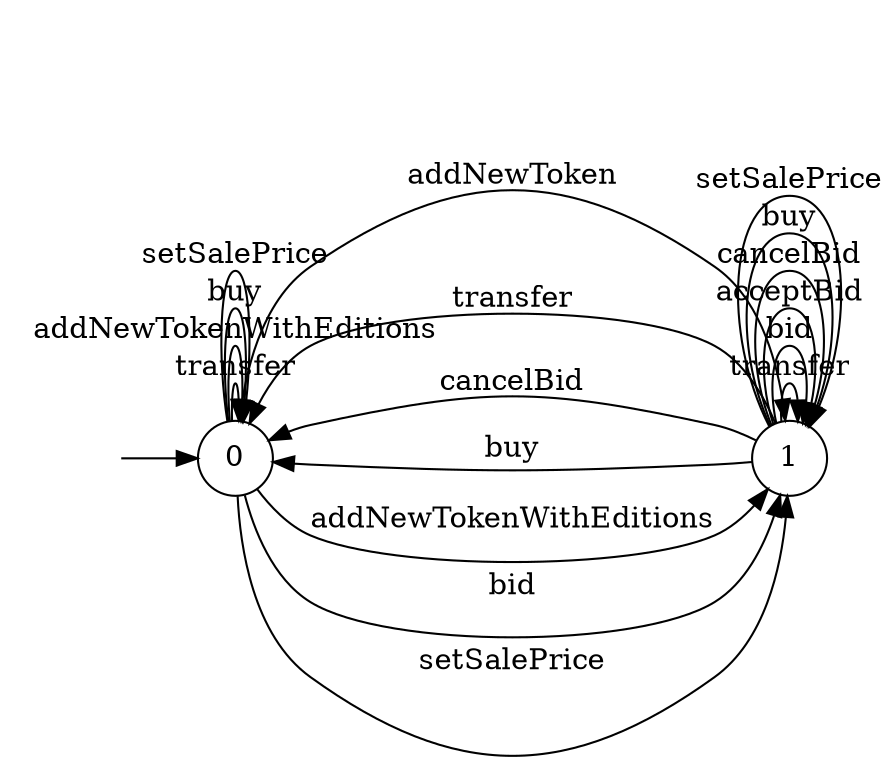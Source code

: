 digraph "./InvConPlus/Dapp-Automata-data/result/model-fix/0x41a322b28d0ff354040e2cbc676f0320d8c8850d/SupeRare/FSM-0" {
	graph [rankdir=LR]
	"" [label="" shape=plaintext]
	1 [label=1 shape=circle]
	0 [label=0 shape=circle]
	"" -> 0 [label=""]
	0 -> 0 [label=transfer]
	0 -> 1 [label=addNewToken]
	0 -> 1 [label=addNewTokenWithEditions]
	0 -> 0 [label=addNewTokenWithEditions]
	0 -> 1 [label=bid]
	0 -> 0 [label=buy]
	0 -> 1 [label=setSalePrice]
	0 -> 0 [label=setSalePrice]
	1 -> 1 [label=transfer]
	1 -> 0 [label=transfer]
	1 -> 1 [label=bid]
	1 -> 1 [label=acceptBid]
	1 -> 1 [label=cancelBid]
	1 -> 0 [label=cancelBid]
	1 -> 1 [label=buy]
	1 -> 0 [label=buy]
	1 -> 1 [label=setSalePrice]
}
